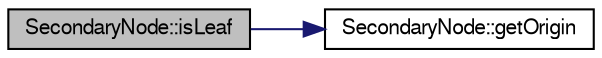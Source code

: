 digraph "SecondaryNode::isLeaf"
{
  edge [fontname="FreeSans",fontsize="10",labelfontname="FreeSans",labelfontsize="10"];
  node [fontname="FreeSans",fontsize="10",shape=record];
  rankdir="LR";
  Node1 [label="SecondaryNode::isLeaf",height=0.2,width=0.4,color="black", fillcolor="grey75", style="filled", fontcolor="black"];
  Node1 -> Node2 [color="midnightblue",fontsize="10",style="solid",fontname="FreeSans"];
  Node2 [label="SecondaryNode::getOrigin",height=0.2,width=0.4,color="black", fillcolor="white", style="filled",URL="$class_secondary_node.html#a5b406b91ef82a11b64bf19aeb10d7484",tooltip="getOrigin returns the origin vector of node (minimum point in Node) "];
}
